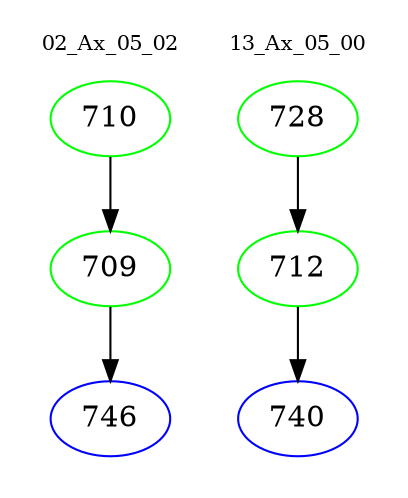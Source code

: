 digraph{
subgraph cluster_0 {
color = white
label = "02_Ax_05_02";
fontsize=10;
T0_710 [label="710", color="green"]
T0_710 -> T0_709 [color="black"]
T0_709 [label="709", color="green"]
T0_709 -> T0_746 [color="black"]
T0_746 [label="746", color="blue"]
}
subgraph cluster_1 {
color = white
label = "13_Ax_05_00";
fontsize=10;
T1_728 [label="728", color="green"]
T1_728 -> T1_712 [color="black"]
T1_712 [label="712", color="green"]
T1_712 -> T1_740 [color="black"]
T1_740 [label="740", color="blue"]
}
}
